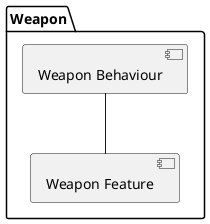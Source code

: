 @startuml

package Weapon {
    [Weapon Behaviour] as weaponBeh
    [Weapon Feature] as weaponFea
}

weaponBeh -- weaponFea

@enduml